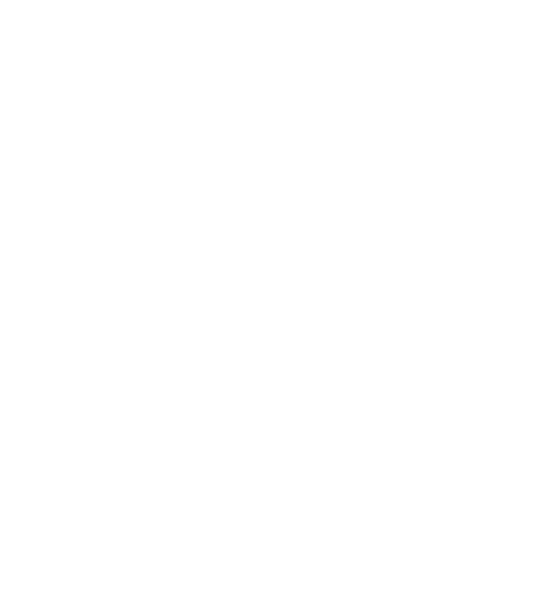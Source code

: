 digraph {
    bgcolor=transparent;
    color=white;
    fontcolor=white;
    edge [color=white, fontcolor=white, fontsize=10];
    node [color=white, fillcolor=transparent, fontcolor=white, shape=box, style=filled];

    iCloud -> PC [dir=both];
    sd -> PC;
    shared -> PC [dir=both];

    PC -> NAS [dir=both];

    NAS -> DropBox [label="daily", style=dotted];
    PC -> hdd;

    iCloud [shape=ellipse];
    DropBox [shape=ellipse];
    hdd [label="USB\nhard\ndrives"];
    NAS [label="NAS*"];
    sd [label="SD\ncards"];
    shared [shape=ellipse];
}